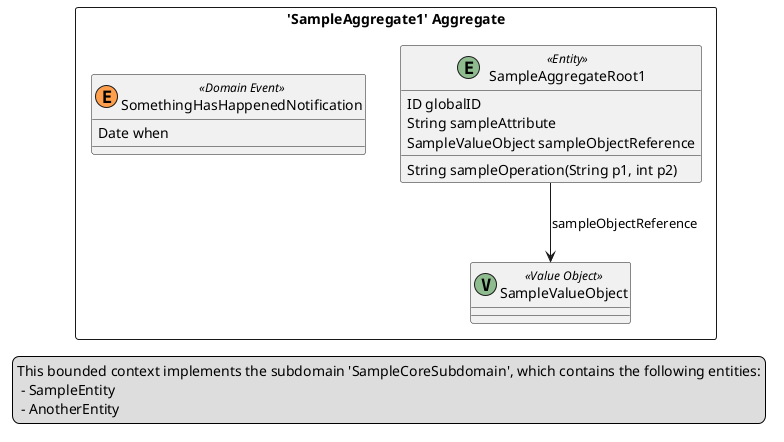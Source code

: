 @startuml

skinparam componentStyle uml2

package "'SampleAggregate1' Aggregate" <<Rectangle>> {
	class SampleAggregateRoot1 <<(E,DarkSeaGreen) Entity>> {
		ID globalID
		String sampleAttribute
		SampleValueObject sampleObjectReference
		String sampleOperation(String p1, int p2)
	}
	class SampleValueObject <<(V,DarkSeaGreen) Value Object>> {
	}
	class SomethingHasHappenedNotification <<(E,#ff9f4b) Domain Event>> {
		Date when
	}
}
SampleAggregateRoot1 --> SampleValueObject : sampleObjectReference
legend left
  This bounded context implements the subdomain 'SampleCoreSubdomain', which contains the following entities:
   - SampleEntity
   - AnotherEntity
end legend


@enduml
